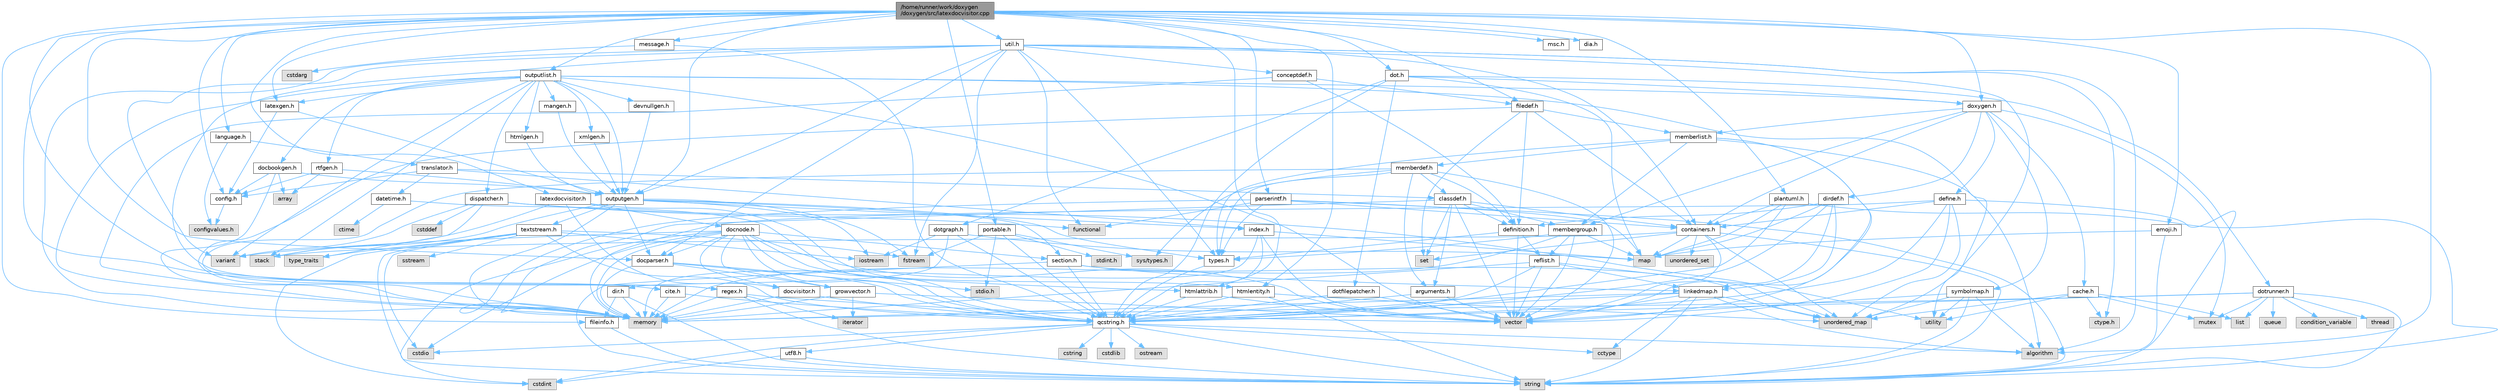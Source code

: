 digraph "/home/runner/work/doxygen/doxygen/src/latexdocvisitor.cpp"
{
 // INTERACTIVE_SVG=YES
 // LATEX_PDF_SIZE
  bgcolor="transparent";
  edge [fontname=Helvetica,fontsize=10,labelfontname=Helvetica,labelfontsize=10];
  node [fontname=Helvetica,fontsize=10,shape=box,height=0.2,width=0.4];
  Node1 [id="Node000001",label="/home/runner/work/doxygen\l/doxygen/src/latexdocvisitor.cpp",height=0.2,width=0.4,color="gray40", fillcolor="grey60", style="filled", fontcolor="black",tooltip=" "];
  Node1 -> Node2 [id="edge1_Node000001_Node000002",color="steelblue1",style="solid",tooltip=" "];
  Node2 [id="Node000002",label="algorithm",height=0.2,width=0.4,color="grey60", fillcolor="#E0E0E0", style="filled",tooltip=" "];
  Node1 -> Node3 [id="edge2_Node000001_Node000003",color="steelblue1",style="solid",tooltip=" "];
  Node3 [id="Node000003",label="htmlattrib.h",height=0.2,width=0.4,color="grey40", fillcolor="white", style="filled",URL="$d0/d73/htmlattrib_8h.html",tooltip=" "];
  Node3 -> Node4 [id="edge3_Node000003_Node000004",color="steelblue1",style="solid",tooltip=" "];
  Node4 [id="Node000004",label="vector",height=0.2,width=0.4,color="grey60", fillcolor="#E0E0E0", style="filled",tooltip=" "];
  Node3 -> Node5 [id="edge4_Node000003_Node000005",color="steelblue1",style="solid",tooltip=" "];
  Node5 [id="Node000005",label="qcstring.h",height=0.2,width=0.4,color="grey40", fillcolor="white", style="filled",URL="$d7/d5c/qcstring_8h.html",tooltip=" "];
  Node5 -> Node6 [id="edge5_Node000005_Node000006",color="steelblue1",style="solid",tooltip=" "];
  Node6 [id="Node000006",label="string",height=0.2,width=0.4,color="grey60", fillcolor="#E0E0E0", style="filled",tooltip=" "];
  Node5 -> Node2 [id="edge6_Node000005_Node000002",color="steelblue1",style="solid",tooltip=" "];
  Node5 -> Node7 [id="edge7_Node000005_Node000007",color="steelblue1",style="solid",tooltip=" "];
  Node7 [id="Node000007",label="cctype",height=0.2,width=0.4,color="grey60", fillcolor="#E0E0E0", style="filled",tooltip=" "];
  Node5 -> Node8 [id="edge8_Node000005_Node000008",color="steelblue1",style="solid",tooltip=" "];
  Node8 [id="Node000008",label="cstring",height=0.2,width=0.4,color="grey60", fillcolor="#E0E0E0", style="filled",tooltip=" "];
  Node5 -> Node9 [id="edge9_Node000005_Node000009",color="steelblue1",style="solid",tooltip=" "];
  Node9 [id="Node000009",label="cstdio",height=0.2,width=0.4,color="grey60", fillcolor="#E0E0E0", style="filled",tooltip=" "];
  Node5 -> Node10 [id="edge10_Node000005_Node000010",color="steelblue1",style="solid",tooltip=" "];
  Node10 [id="Node000010",label="cstdlib",height=0.2,width=0.4,color="grey60", fillcolor="#E0E0E0", style="filled",tooltip=" "];
  Node5 -> Node11 [id="edge11_Node000005_Node000011",color="steelblue1",style="solid",tooltip=" "];
  Node11 [id="Node000011",label="cstdint",height=0.2,width=0.4,color="grey60", fillcolor="#E0E0E0", style="filled",tooltip=" "];
  Node5 -> Node12 [id="edge12_Node000005_Node000012",color="steelblue1",style="solid",tooltip=" "];
  Node12 [id="Node000012",label="ostream",height=0.2,width=0.4,color="grey60", fillcolor="#E0E0E0", style="filled",tooltip=" "];
  Node5 -> Node13 [id="edge13_Node000005_Node000013",color="steelblue1",style="solid",tooltip=" "];
  Node13 [id="Node000013",label="utf8.h",height=0.2,width=0.4,color="grey40", fillcolor="white", style="filled",URL="$db/d7c/utf8_8h.html",tooltip="Various UTF8 related helper functions."];
  Node13 -> Node11 [id="edge14_Node000013_Node000011",color="steelblue1",style="solid",tooltip=" "];
  Node13 -> Node6 [id="edge15_Node000013_Node000006",color="steelblue1",style="solid",tooltip=" "];
  Node1 -> Node14 [id="edge16_Node000001_Node000014",color="steelblue1",style="solid",tooltip=" "];
  Node14 [id="Node000014",label="latexdocvisitor.h",height=0.2,width=0.4,color="grey40", fillcolor="white", style="filled",URL="$d8/d99/latexdocvisitor_8h.html",tooltip=" "];
  Node14 -> Node15 [id="edge17_Node000014_Node000015",color="steelblue1",style="solid",tooltip=" "];
  Node15 [id="Node000015",label="stack",height=0.2,width=0.4,color="grey60", fillcolor="#E0E0E0", style="filled",tooltip=" "];
  Node14 -> Node5 [id="edge18_Node000014_Node000005",color="steelblue1",style="solid",tooltip=" "];
  Node14 -> Node16 [id="edge19_Node000014_Node000016",color="steelblue1",style="solid",tooltip=" "];
  Node16 [id="Node000016",label="docvisitor.h",height=0.2,width=0.4,color="grey40", fillcolor="white", style="filled",URL="$d2/d3c/docvisitor_8h.html",tooltip=" "];
  Node16 -> Node17 [id="edge20_Node000016_Node000017",color="steelblue1",style="solid",tooltip=" "];
  Node17 [id="Node000017",label="memory",height=0.2,width=0.4,color="grey60", fillcolor="#E0E0E0", style="filled",tooltip=" "];
  Node16 -> Node5 [id="edge21_Node000016_Node000005",color="steelblue1",style="solid",tooltip=" "];
  Node14 -> Node18 [id="edge22_Node000014_Node000018",color="steelblue1",style="solid",tooltip=" "];
  Node18 [id="Node000018",label="docnode.h",height=0.2,width=0.4,color="grey40", fillcolor="white", style="filled",URL="$de/d2b/docnode_8h.html",tooltip=" "];
  Node18 -> Node9 [id="edge23_Node000018_Node000009",color="steelblue1",style="solid",tooltip=" "];
  Node18 -> Node11 [id="edge24_Node000018_Node000011",color="steelblue1",style="solid",tooltip=" "];
  Node18 -> Node4 [id="edge25_Node000018_Node000004",color="steelblue1",style="solid",tooltip=" "];
  Node18 -> Node17 [id="edge26_Node000018_Node000017",color="steelblue1",style="solid",tooltip=" "];
  Node18 -> Node19 [id="edge27_Node000018_Node000019",color="steelblue1",style="solid",tooltip=" "];
  Node19 [id="Node000019",label="variant",height=0.2,width=0.4,color="grey60", fillcolor="#E0E0E0", style="filled",tooltip=" "];
  Node18 -> Node5 [id="edge28_Node000018_Node000005",color="steelblue1",style="solid",tooltip=" "];
  Node18 -> Node16 [id="edge29_Node000018_Node000016",color="steelblue1",style="solid",tooltip=" "];
  Node18 -> Node20 [id="edge30_Node000018_Node000020",color="steelblue1",style="solid",tooltip=" "];
  Node20 [id="Node000020",label="docparser.h",height=0.2,width=0.4,color="grey40", fillcolor="white", style="filled",URL="$de/d9c/docparser_8h.html",tooltip=" "];
  Node20 -> Node21 [id="edge31_Node000020_Node000021",color="steelblue1",style="solid",tooltip=" "];
  Node21 [id="Node000021",label="stdio.h",height=0.2,width=0.4,color="grey60", fillcolor="#E0E0E0", style="filled",tooltip=" "];
  Node20 -> Node17 [id="edge32_Node000020_Node000017",color="steelblue1",style="solid",tooltip=" "];
  Node20 -> Node5 [id="edge33_Node000020_Node000005",color="steelblue1",style="solid",tooltip=" "];
  Node20 -> Node22 [id="edge34_Node000020_Node000022",color="steelblue1",style="solid",tooltip=" "];
  Node22 [id="Node000022",label="growvector.h",height=0.2,width=0.4,color="grey40", fillcolor="white", style="filled",URL="$d7/d50/growvector_8h.html",tooltip=" "];
  Node22 -> Node4 [id="edge35_Node000022_Node000004",color="steelblue1",style="solid",tooltip=" "];
  Node22 -> Node17 [id="edge36_Node000022_Node000017",color="steelblue1",style="solid",tooltip=" "];
  Node22 -> Node23 [id="edge37_Node000022_Node000023",color="steelblue1",style="solid",tooltip=" "];
  Node23 [id="Node000023",label="iterator",height=0.2,width=0.4,color="grey60", fillcolor="#E0E0E0", style="filled",tooltip=" "];
  Node18 -> Node3 [id="edge38_Node000018_Node000003",color="steelblue1",style="solid",tooltip=" "];
  Node18 -> Node24 [id="edge39_Node000018_Node000024",color="steelblue1",style="solid",tooltip=" "];
  Node24 [id="Node000024",label="htmlentity.h",height=0.2,width=0.4,color="grey40", fillcolor="white", style="filled",URL="$db/dc6/htmlentity_8h.html",tooltip=" "];
  Node24 -> Node25 [id="edge40_Node000024_Node000025",color="steelblue1",style="solid",tooltip=" "];
  Node25 [id="Node000025",label="unordered_map",height=0.2,width=0.4,color="grey60", fillcolor="#E0E0E0", style="filled",tooltip=" "];
  Node24 -> Node6 [id="edge41_Node000024_Node000006",color="steelblue1",style="solid",tooltip=" "];
  Node24 -> Node5 [id="edge42_Node000024_Node000005",color="steelblue1",style="solid",tooltip=" "];
  Node18 -> Node22 [id="edge43_Node000018_Node000022",color="steelblue1",style="solid",tooltip=" "];
  Node18 -> Node26 [id="edge44_Node000018_Node000026",color="steelblue1",style="solid",tooltip=" "];
  Node26 [id="Node000026",label="section.h",height=0.2,width=0.4,color="grey40", fillcolor="white", style="filled",URL="$d1/d2a/section_8h.html",tooltip=" "];
  Node26 -> Node6 [id="edge45_Node000026_Node000006",color="steelblue1",style="solid",tooltip=" "];
  Node26 -> Node25 [id="edge46_Node000026_Node000025",color="steelblue1",style="solid",tooltip=" "];
  Node26 -> Node5 [id="edge47_Node000026_Node000005",color="steelblue1",style="solid",tooltip=" "];
  Node26 -> Node27 [id="edge48_Node000026_Node000027",color="steelblue1",style="solid",tooltip=" "];
  Node27 [id="Node000027",label="linkedmap.h",height=0.2,width=0.4,color="grey40", fillcolor="white", style="filled",URL="$da/de1/linkedmap_8h.html",tooltip=" "];
  Node27 -> Node25 [id="edge49_Node000027_Node000025",color="steelblue1",style="solid",tooltip=" "];
  Node27 -> Node4 [id="edge50_Node000027_Node000004",color="steelblue1",style="solid",tooltip=" "];
  Node27 -> Node17 [id="edge51_Node000027_Node000017",color="steelblue1",style="solid",tooltip=" "];
  Node27 -> Node6 [id="edge52_Node000027_Node000006",color="steelblue1",style="solid",tooltip=" "];
  Node27 -> Node2 [id="edge53_Node000027_Node000002",color="steelblue1",style="solid",tooltip=" "];
  Node27 -> Node7 [id="edge54_Node000027_Node000007",color="steelblue1",style="solid",tooltip=" "];
  Node27 -> Node5 [id="edge55_Node000027_Node000005",color="steelblue1",style="solid",tooltip=" "];
  Node1 -> Node28 [id="edge56_Node000001_Node000028",color="steelblue1",style="solid",tooltip=" "];
  Node28 [id="Node000028",label="latexgen.h",height=0.2,width=0.4,color="grey40", fillcolor="white", style="filled",URL="$d6/d9c/latexgen_8h.html",tooltip=" "];
  Node28 -> Node29 [id="edge57_Node000028_Node000029",color="steelblue1",style="solid",tooltip=" "];
  Node29 [id="Node000029",label="config.h",height=0.2,width=0.4,color="grey40", fillcolor="white", style="filled",URL="$db/d16/config_8h.html",tooltip=" "];
  Node29 -> Node30 [id="edge58_Node000029_Node000030",color="steelblue1",style="solid",tooltip=" "];
  Node30 [id="Node000030",label="configvalues.h",height=0.2,width=0.4,color="grey60", fillcolor="#E0E0E0", style="filled",tooltip=" "];
  Node28 -> Node31 [id="edge59_Node000028_Node000031",color="steelblue1",style="solid",tooltip=" "];
  Node31 [id="Node000031",label="outputgen.h",height=0.2,width=0.4,color="grey40", fillcolor="white", style="filled",URL="$df/d06/outputgen_8h.html",tooltip=" "];
  Node31 -> Node17 [id="edge60_Node000031_Node000017",color="steelblue1",style="solid",tooltip=" "];
  Node31 -> Node15 [id="edge61_Node000031_Node000015",color="steelblue1",style="solid",tooltip=" "];
  Node31 -> Node32 [id="edge62_Node000031_Node000032",color="steelblue1",style="solid",tooltip=" "];
  Node32 [id="Node000032",label="iostream",height=0.2,width=0.4,color="grey60", fillcolor="#E0E0E0", style="filled",tooltip=" "];
  Node31 -> Node33 [id="edge63_Node000031_Node000033",color="steelblue1",style="solid",tooltip=" "];
  Node33 [id="Node000033",label="fstream",height=0.2,width=0.4,color="grey60", fillcolor="#E0E0E0", style="filled",tooltip=" "];
  Node31 -> Node34 [id="edge64_Node000031_Node000034",color="steelblue1",style="solid",tooltip=" "];
  Node34 [id="Node000034",label="types.h",height=0.2,width=0.4,color="grey40", fillcolor="white", style="filled",URL="$d9/d49/types_8h.html",tooltip="This file contains a number of basic enums and types."];
  Node34 -> Node5 [id="edge65_Node000034_Node000005",color="steelblue1",style="solid",tooltip=" "];
  Node31 -> Node35 [id="edge66_Node000031_Node000035",color="steelblue1",style="solid",tooltip=" "];
  Node35 [id="Node000035",label="index.h",height=0.2,width=0.4,color="grey40", fillcolor="white", style="filled",URL="$d1/db5/index_8h.html",tooltip=" "];
  Node35 -> Node17 [id="edge67_Node000035_Node000017",color="steelblue1",style="solid",tooltip=" "];
  Node35 -> Node4 [id="edge68_Node000035_Node000004",color="steelblue1",style="solid",tooltip=" "];
  Node35 -> Node36 [id="edge69_Node000035_Node000036",color="steelblue1",style="solid",tooltip=" "];
  Node36 [id="Node000036",label="map",height=0.2,width=0.4,color="grey60", fillcolor="#E0E0E0", style="filled",tooltip=" "];
  Node35 -> Node5 [id="edge70_Node000035_Node000005",color="steelblue1",style="solid",tooltip=" "];
  Node31 -> Node26 [id="edge71_Node000031_Node000026",color="steelblue1",style="solid",tooltip=" "];
  Node31 -> Node37 [id="edge72_Node000031_Node000037",color="steelblue1",style="solid",tooltip=" "];
  Node37 [id="Node000037",label="textstream.h",height=0.2,width=0.4,color="grey40", fillcolor="white", style="filled",URL="$d4/d7d/textstream_8h.html",tooltip=" "];
  Node37 -> Node6 [id="edge73_Node000037_Node000006",color="steelblue1",style="solid",tooltip=" "];
  Node37 -> Node32 [id="edge74_Node000037_Node000032",color="steelblue1",style="solid",tooltip=" "];
  Node37 -> Node38 [id="edge75_Node000037_Node000038",color="steelblue1",style="solid",tooltip=" "];
  Node38 [id="Node000038",label="sstream",height=0.2,width=0.4,color="grey60", fillcolor="#E0E0E0", style="filled",tooltip=" "];
  Node37 -> Node11 [id="edge76_Node000037_Node000011",color="steelblue1",style="solid",tooltip=" "];
  Node37 -> Node9 [id="edge77_Node000037_Node000009",color="steelblue1",style="solid",tooltip=" "];
  Node37 -> Node33 [id="edge78_Node000037_Node000033",color="steelblue1",style="solid",tooltip=" "];
  Node37 -> Node39 [id="edge79_Node000037_Node000039",color="steelblue1",style="solid",tooltip=" "];
  Node39 [id="Node000039",label="type_traits",height=0.2,width=0.4,color="grey60", fillcolor="#E0E0E0", style="filled",tooltip=" "];
  Node37 -> Node5 [id="edge80_Node000037_Node000005",color="steelblue1",style="solid",tooltip=" "];
  Node31 -> Node20 [id="edge81_Node000031_Node000020",color="steelblue1",style="solid",tooltip=" "];
  Node1 -> Node20 [id="edge82_Node000001_Node000020",color="steelblue1",style="solid",tooltip=" "];
  Node1 -> Node40 [id="edge83_Node000001_Node000040",color="steelblue1",style="solid",tooltip=" "];
  Node40 [id="Node000040",label="language.h",height=0.2,width=0.4,color="grey40", fillcolor="white", style="filled",URL="$d8/dce/language_8h.html",tooltip=" "];
  Node40 -> Node41 [id="edge84_Node000040_Node000041",color="steelblue1",style="solid",tooltip=" "];
  Node41 [id="Node000041",label="translator.h",height=0.2,width=0.4,color="grey40", fillcolor="white", style="filled",URL="$d9/df1/translator_8h.html",tooltip=" "];
  Node41 -> Node42 [id="edge85_Node000041_Node000042",color="steelblue1",style="solid",tooltip=" "];
  Node42 [id="Node000042",label="classdef.h",height=0.2,width=0.4,color="grey40", fillcolor="white", style="filled",URL="$d1/da6/classdef_8h.html",tooltip=" "];
  Node42 -> Node17 [id="edge86_Node000042_Node000017",color="steelblue1",style="solid",tooltip=" "];
  Node42 -> Node4 [id="edge87_Node000042_Node000004",color="steelblue1",style="solid",tooltip=" "];
  Node42 -> Node43 [id="edge88_Node000042_Node000043",color="steelblue1",style="solid",tooltip=" "];
  Node43 [id="Node000043",label="set",height=0.2,width=0.4,color="grey60", fillcolor="#E0E0E0", style="filled",tooltip=" "];
  Node42 -> Node44 [id="edge89_Node000042_Node000044",color="steelblue1",style="solid",tooltip=" "];
  Node44 [id="Node000044",label="containers.h",height=0.2,width=0.4,color="grey40", fillcolor="white", style="filled",URL="$d5/d75/containers_8h.html",tooltip=" "];
  Node44 -> Node4 [id="edge90_Node000044_Node000004",color="steelblue1",style="solid",tooltip=" "];
  Node44 -> Node6 [id="edge91_Node000044_Node000006",color="steelblue1",style="solid",tooltip=" "];
  Node44 -> Node43 [id="edge92_Node000044_Node000043",color="steelblue1",style="solid",tooltip=" "];
  Node44 -> Node36 [id="edge93_Node000044_Node000036",color="steelblue1",style="solid",tooltip=" "];
  Node44 -> Node45 [id="edge94_Node000044_Node000045",color="steelblue1",style="solid",tooltip=" "];
  Node45 [id="Node000045",label="unordered_set",height=0.2,width=0.4,color="grey60", fillcolor="#E0E0E0", style="filled",tooltip=" "];
  Node44 -> Node25 [id="edge95_Node000044_Node000025",color="steelblue1",style="solid",tooltip=" "];
  Node44 -> Node15 [id="edge96_Node000044_Node000015",color="steelblue1",style="solid",tooltip=" "];
  Node42 -> Node46 [id="edge97_Node000042_Node000046",color="steelblue1",style="solid",tooltip=" "];
  Node46 [id="Node000046",label="definition.h",height=0.2,width=0.4,color="grey40", fillcolor="white", style="filled",URL="$df/da1/definition_8h.html",tooltip=" "];
  Node46 -> Node4 [id="edge98_Node000046_Node000004",color="steelblue1",style="solid",tooltip=" "];
  Node46 -> Node34 [id="edge99_Node000046_Node000034",color="steelblue1",style="solid",tooltip=" "];
  Node46 -> Node47 [id="edge100_Node000046_Node000047",color="steelblue1",style="solid",tooltip=" "];
  Node47 [id="Node000047",label="reflist.h",height=0.2,width=0.4,color="grey40", fillcolor="white", style="filled",URL="$d1/d02/reflist_8h.html",tooltip=" "];
  Node47 -> Node4 [id="edge101_Node000047_Node000004",color="steelblue1",style="solid",tooltip=" "];
  Node47 -> Node25 [id="edge102_Node000047_Node000025",color="steelblue1",style="solid",tooltip=" "];
  Node47 -> Node17 [id="edge103_Node000047_Node000017",color="steelblue1",style="solid",tooltip=" "];
  Node47 -> Node5 [id="edge104_Node000047_Node000005",color="steelblue1",style="solid",tooltip=" "];
  Node47 -> Node27 [id="edge105_Node000047_Node000027",color="steelblue1",style="solid",tooltip=" "];
  Node42 -> Node48 [id="edge106_Node000042_Node000048",color="steelblue1",style="solid",tooltip=" "];
  Node48 [id="Node000048",label="arguments.h",height=0.2,width=0.4,color="grey40", fillcolor="white", style="filled",URL="$df/d9b/arguments_8h.html",tooltip=" "];
  Node48 -> Node4 [id="edge107_Node000048_Node000004",color="steelblue1",style="solid",tooltip=" "];
  Node48 -> Node5 [id="edge108_Node000048_Node000005",color="steelblue1",style="solid",tooltip=" "];
  Node42 -> Node49 [id="edge109_Node000042_Node000049",color="steelblue1",style="solid",tooltip=" "];
  Node49 [id="Node000049",label="membergroup.h",height=0.2,width=0.4,color="grey40", fillcolor="white", style="filled",URL="$d9/d11/membergroup_8h.html",tooltip=" "];
  Node49 -> Node4 [id="edge110_Node000049_Node000004",color="steelblue1",style="solid",tooltip=" "];
  Node49 -> Node36 [id="edge111_Node000049_Node000036",color="steelblue1",style="solid",tooltip=" "];
  Node49 -> Node17 [id="edge112_Node000049_Node000017",color="steelblue1",style="solid",tooltip=" "];
  Node49 -> Node34 [id="edge113_Node000049_Node000034",color="steelblue1",style="solid",tooltip=" "];
  Node49 -> Node47 [id="edge114_Node000049_Node000047",color="steelblue1",style="solid",tooltip=" "];
  Node41 -> Node29 [id="edge115_Node000041_Node000029",color="steelblue1",style="solid",tooltip=" "];
  Node41 -> Node50 [id="edge116_Node000041_Node000050",color="steelblue1",style="solid",tooltip=" "];
  Node50 [id="Node000050",label="datetime.h",height=0.2,width=0.4,color="grey40", fillcolor="white", style="filled",URL="$de/d1b/datetime_8h.html",tooltip=" "];
  Node50 -> Node51 [id="edge117_Node000050_Node000051",color="steelblue1",style="solid",tooltip=" "];
  Node51 [id="Node000051",label="ctime",height=0.2,width=0.4,color="grey60", fillcolor="#E0E0E0", style="filled",tooltip=" "];
  Node50 -> Node5 [id="edge118_Node000050_Node000005",color="steelblue1",style="solid",tooltip=" "];
  Node41 -> Node35 [id="edge119_Node000041_Node000035",color="steelblue1",style="solid",tooltip=" "];
  Node40 -> Node30 [id="edge120_Node000040_Node000030",color="steelblue1",style="solid",tooltip=" "];
  Node1 -> Node52 [id="edge121_Node000001_Node000052",color="steelblue1",style="solid",tooltip=" "];
  Node52 [id="Node000052",label="doxygen.h",height=0.2,width=0.4,color="grey40", fillcolor="white", style="filled",URL="$d1/da1/doxygen_8h.html",tooltip=" "];
  Node52 -> Node53 [id="edge122_Node000052_Node000053",color="steelblue1",style="solid",tooltip=" "];
  Node53 [id="Node000053",label="mutex",height=0.2,width=0.4,color="grey60", fillcolor="#E0E0E0", style="filled",tooltip=" "];
  Node52 -> Node44 [id="edge123_Node000052_Node000044",color="steelblue1",style="solid",tooltip=" "];
  Node52 -> Node49 [id="edge124_Node000052_Node000049",color="steelblue1",style="solid",tooltip=" "];
  Node52 -> Node54 [id="edge125_Node000052_Node000054",color="steelblue1",style="solid",tooltip=" "];
  Node54 [id="Node000054",label="dirdef.h",height=0.2,width=0.4,color="grey40", fillcolor="white", style="filled",URL="$d6/d15/dirdef_8h.html",tooltip=" "];
  Node54 -> Node4 [id="edge126_Node000054_Node000004",color="steelblue1",style="solid",tooltip=" "];
  Node54 -> Node36 [id="edge127_Node000054_Node000036",color="steelblue1",style="solid",tooltip=" "];
  Node54 -> Node5 [id="edge128_Node000054_Node000005",color="steelblue1",style="solid",tooltip=" "];
  Node54 -> Node27 [id="edge129_Node000054_Node000027",color="steelblue1",style="solid",tooltip=" "];
  Node54 -> Node46 [id="edge130_Node000054_Node000046",color="steelblue1",style="solid",tooltip=" "];
  Node52 -> Node55 [id="edge131_Node000052_Node000055",color="steelblue1",style="solid",tooltip=" "];
  Node55 [id="Node000055",label="memberlist.h",height=0.2,width=0.4,color="grey40", fillcolor="white", style="filled",URL="$dd/d78/memberlist_8h.html",tooltip=" "];
  Node55 -> Node4 [id="edge132_Node000055_Node000004",color="steelblue1",style="solid",tooltip=" "];
  Node55 -> Node2 [id="edge133_Node000055_Node000002",color="steelblue1",style="solid",tooltip=" "];
  Node55 -> Node56 [id="edge134_Node000055_Node000056",color="steelblue1",style="solid",tooltip=" "];
  Node56 [id="Node000056",label="memberdef.h",height=0.2,width=0.4,color="grey40", fillcolor="white", style="filled",URL="$d4/d46/memberdef_8h.html",tooltip=" "];
  Node56 -> Node4 [id="edge135_Node000056_Node000004",color="steelblue1",style="solid",tooltip=" "];
  Node56 -> Node17 [id="edge136_Node000056_Node000017",color="steelblue1",style="solid",tooltip=" "];
  Node56 -> Node57 [id="edge137_Node000056_Node000057",color="steelblue1",style="solid",tooltip=" "];
  Node57 [id="Node000057",label="sys/types.h",height=0.2,width=0.4,color="grey60", fillcolor="#E0E0E0", style="filled",tooltip=" "];
  Node56 -> Node34 [id="edge138_Node000056_Node000034",color="steelblue1",style="solid",tooltip=" "];
  Node56 -> Node46 [id="edge139_Node000056_Node000046",color="steelblue1",style="solid",tooltip=" "];
  Node56 -> Node48 [id="edge140_Node000056_Node000048",color="steelblue1",style="solid",tooltip=" "];
  Node56 -> Node42 [id="edge141_Node000056_Node000042",color="steelblue1",style="solid",tooltip=" "];
  Node55 -> Node27 [id="edge142_Node000055_Node000027",color="steelblue1",style="solid",tooltip=" "];
  Node55 -> Node34 [id="edge143_Node000055_Node000034",color="steelblue1",style="solid",tooltip=" "];
  Node55 -> Node49 [id="edge144_Node000055_Node000049",color="steelblue1",style="solid",tooltip=" "];
  Node52 -> Node58 [id="edge145_Node000052_Node000058",color="steelblue1",style="solid",tooltip=" "];
  Node58 [id="Node000058",label="define.h",height=0.2,width=0.4,color="grey40", fillcolor="white", style="filled",URL="$df/d67/define_8h.html",tooltip=" "];
  Node58 -> Node4 [id="edge146_Node000058_Node000004",color="steelblue1",style="solid",tooltip=" "];
  Node58 -> Node17 [id="edge147_Node000058_Node000017",color="steelblue1",style="solid",tooltip=" "];
  Node58 -> Node6 [id="edge148_Node000058_Node000006",color="steelblue1",style="solid",tooltip=" "];
  Node58 -> Node25 [id="edge149_Node000058_Node000025",color="steelblue1",style="solid",tooltip=" "];
  Node58 -> Node5 [id="edge150_Node000058_Node000005",color="steelblue1",style="solid",tooltip=" "];
  Node58 -> Node44 [id="edge151_Node000058_Node000044",color="steelblue1",style="solid",tooltip=" "];
  Node52 -> Node59 [id="edge152_Node000052_Node000059",color="steelblue1",style="solid",tooltip=" "];
  Node59 [id="Node000059",label="cache.h",height=0.2,width=0.4,color="grey40", fillcolor="white", style="filled",URL="$d3/d26/cache_8h.html",tooltip=" "];
  Node59 -> Node60 [id="edge153_Node000059_Node000060",color="steelblue1",style="solid",tooltip=" "];
  Node60 [id="Node000060",label="list",height=0.2,width=0.4,color="grey60", fillcolor="#E0E0E0", style="filled",tooltip=" "];
  Node59 -> Node25 [id="edge154_Node000059_Node000025",color="steelblue1",style="solid",tooltip=" "];
  Node59 -> Node53 [id="edge155_Node000059_Node000053",color="steelblue1",style="solid",tooltip=" "];
  Node59 -> Node61 [id="edge156_Node000059_Node000061",color="steelblue1",style="solid",tooltip=" "];
  Node61 [id="Node000061",label="utility",height=0.2,width=0.4,color="grey60", fillcolor="#E0E0E0", style="filled",tooltip=" "];
  Node59 -> Node62 [id="edge157_Node000059_Node000062",color="steelblue1",style="solid",tooltip=" "];
  Node62 [id="Node000062",label="ctype.h",height=0.2,width=0.4,color="grey60", fillcolor="#E0E0E0", style="filled",tooltip=" "];
  Node52 -> Node63 [id="edge158_Node000052_Node000063",color="steelblue1",style="solid",tooltip=" "];
  Node63 [id="Node000063",label="symbolmap.h",height=0.2,width=0.4,color="grey40", fillcolor="white", style="filled",URL="$d7/ddd/symbolmap_8h.html",tooltip=" "];
  Node63 -> Node2 [id="edge159_Node000063_Node000002",color="steelblue1",style="solid",tooltip=" "];
  Node63 -> Node25 [id="edge160_Node000063_Node000025",color="steelblue1",style="solid",tooltip=" "];
  Node63 -> Node4 [id="edge161_Node000063_Node000004",color="steelblue1",style="solid",tooltip=" "];
  Node63 -> Node6 [id="edge162_Node000063_Node000006",color="steelblue1",style="solid",tooltip=" "];
  Node63 -> Node61 [id="edge163_Node000063_Node000061",color="steelblue1",style="solid",tooltip=" "];
  Node1 -> Node31 [id="edge164_Node000001_Node000031",color="steelblue1",style="solid",tooltip=" "];
  Node1 -> Node64 [id="edge165_Node000001_Node000064",color="steelblue1",style="solid",tooltip=" "];
  Node64 [id="Node000064",label="outputlist.h",height=0.2,width=0.4,color="grey40", fillcolor="white", style="filled",URL="$d2/db9/outputlist_8h.html",tooltip=" "];
  Node64 -> Node61 [id="edge166_Node000064_Node000061",color="steelblue1",style="solid",tooltip=" "];
  Node64 -> Node4 [id="edge167_Node000064_Node000004",color="steelblue1",style="solid",tooltip=" "];
  Node64 -> Node17 [id="edge168_Node000064_Node000017",color="steelblue1",style="solid",tooltip=" "];
  Node64 -> Node19 [id="edge169_Node000064_Node000019",color="steelblue1",style="solid",tooltip=" "];
  Node64 -> Node15 [id="edge170_Node000064_Node000015",color="steelblue1",style="solid",tooltip=" "];
  Node64 -> Node31 [id="edge171_Node000064_Node000031",color="steelblue1",style="solid",tooltip=" "];
  Node64 -> Node52 [id="edge172_Node000064_Node000052",color="steelblue1",style="solid",tooltip=" "];
  Node64 -> Node65 [id="edge173_Node000064_Node000065",color="steelblue1",style="solid",tooltip=" "];
  Node65 [id="Node000065",label="dispatcher.h",height=0.2,width=0.4,color="grey40", fillcolor="white", style="filled",URL="$da/d73/dispatcher_8h.html",tooltip=" "];
  Node65 -> Node66 [id="edge174_Node000065_Node000066",color="steelblue1",style="solid",tooltip=" "];
  Node66 [id="Node000066",label="cstddef",height=0.2,width=0.4,color="grey60", fillcolor="#E0E0E0", style="filled",tooltip=" "];
  Node65 -> Node61 [id="edge175_Node000065_Node000061",color="steelblue1",style="solid",tooltip=" "];
  Node65 -> Node67 [id="edge176_Node000065_Node000067",color="steelblue1",style="solid",tooltip=" "];
  Node67 [id="Node000067",label="functional",height=0.2,width=0.4,color="grey60", fillcolor="#E0E0E0", style="filled",tooltip=" "];
  Node65 -> Node19 [id="edge177_Node000065_Node000019",color="steelblue1",style="solid",tooltip=" "];
  Node65 -> Node39 [id="edge178_Node000065_Node000039",color="steelblue1",style="solid",tooltip=" "];
  Node64 -> Node68 [id="edge179_Node000064_Node000068",color="steelblue1",style="solid",tooltip=" "];
  Node68 [id="Node000068",label="htmlgen.h",height=0.2,width=0.4,color="grey40", fillcolor="white", style="filled",URL="$d8/d56/htmlgen_8h.html",tooltip=" "];
  Node68 -> Node31 [id="edge180_Node000068_Node000031",color="steelblue1",style="solid",tooltip=" "];
  Node64 -> Node28 [id="edge181_Node000064_Node000028",color="steelblue1",style="solid",tooltip=" "];
  Node64 -> Node69 [id="edge182_Node000064_Node000069",color="steelblue1",style="solid",tooltip=" "];
  Node69 [id="Node000069",label="rtfgen.h",height=0.2,width=0.4,color="grey40", fillcolor="white", style="filled",URL="$d4/daa/rtfgen_8h.html",tooltip=" "];
  Node69 -> Node70 [id="edge183_Node000069_Node000070",color="steelblue1",style="solid",tooltip=" "];
  Node70 [id="Node000070",label="array",height=0.2,width=0.4,color="grey60", fillcolor="#E0E0E0", style="filled",tooltip=" "];
  Node69 -> Node29 [id="edge184_Node000069_Node000029",color="steelblue1",style="solid",tooltip=" "];
  Node69 -> Node31 [id="edge185_Node000069_Node000031",color="steelblue1",style="solid",tooltip=" "];
  Node64 -> Node71 [id="edge186_Node000064_Node000071",color="steelblue1",style="solid",tooltip=" "];
  Node71 [id="Node000071",label="mangen.h",height=0.2,width=0.4,color="grey40", fillcolor="white", style="filled",URL="$da/dc0/mangen_8h.html",tooltip=" "];
  Node71 -> Node31 [id="edge187_Node000071_Node000031",color="steelblue1",style="solid",tooltip=" "];
  Node64 -> Node72 [id="edge188_Node000064_Node000072",color="steelblue1",style="solid",tooltip=" "];
  Node72 [id="Node000072",label="docbookgen.h",height=0.2,width=0.4,color="grey40", fillcolor="white", style="filled",URL="$de/dea/docbookgen_8h.html",tooltip=" "];
  Node72 -> Node17 [id="edge189_Node000072_Node000017",color="steelblue1",style="solid",tooltip=" "];
  Node72 -> Node70 [id="edge190_Node000072_Node000070",color="steelblue1",style="solid",tooltip=" "];
  Node72 -> Node29 [id="edge191_Node000072_Node000029",color="steelblue1",style="solid",tooltip=" "];
  Node72 -> Node31 [id="edge192_Node000072_Node000031",color="steelblue1",style="solid",tooltip=" "];
  Node64 -> Node73 [id="edge193_Node000064_Node000073",color="steelblue1",style="solid",tooltip=" "];
  Node73 [id="Node000073",label="xmlgen.h",height=0.2,width=0.4,color="grey40", fillcolor="white", style="filled",URL="$d9/d67/xmlgen_8h.html",tooltip=" "];
  Node73 -> Node31 [id="edge194_Node000073_Node000031",color="steelblue1",style="solid",tooltip=" "];
  Node64 -> Node74 [id="edge195_Node000064_Node000074",color="steelblue1",style="solid",tooltip=" "];
  Node74 [id="Node000074",label="devnullgen.h",height=0.2,width=0.4,color="grey40", fillcolor="white", style="filled",URL="$d8/de5/devnullgen_8h.html",tooltip=" "];
  Node74 -> Node31 [id="edge196_Node000074_Node000031",color="steelblue1",style="solid",tooltip=" "];
  Node1 -> Node75 [id="edge197_Node000001_Node000075",color="steelblue1",style="solid",tooltip=" "];
  Node75 [id="Node000075",label="dot.h",height=0.2,width=0.4,color="grey40", fillcolor="white", style="filled",URL="$d6/d4a/dot_8h.html",tooltip=" "];
  Node75 -> Node36 [id="edge198_Node000075_Node000036",color="steelblue1",style="solid",tooltip=" "];
  Node75 -> Node5 [id="edge199_Node000075_Node000005",color="steelblue1",style="solid",tooltip=" "];
  Node75 -> Node76 [id="edge200_Node000075_Node000076",color="steelblue1",style="solid",tooltip=" "];
  Node76 [id="Node000076",label="dotgraph.h",height=0.2,width=0.4,color="grey40", fillcolor="white", style="filled",URL="$d0/daa/dotgraph_8h.html",tooltip=" "];
  Node76 -> Node32 [id="edge201_Node000076_Node000032",color="steelblue1",style="solid",tooltip=" "];
  Node76 -> Node36 [id="edge202_Node000076_Node000036",color="steelblue1",style="solid",tooltip=" "];
  Node76 -> Node5 [id="edge203_Node000076_Node000005",color="steelblue1",style="solid",tooltip=" "];
  Node76 -> Node77 [id="edge204_Node000076_Node000077",color="steelblue1",style="solid",tooltip=" "];
  Node77 [id="Node000077",label="dir.h",height=0.2,width=0.4,color="grey40", fillcolor="white", style="filled",URL="$df/d9c/dir_8h.html",tooltip=" "];
  Node77 -> Node6 [id="edge205_Node000077_Node000006",color="steelblue1",style="solid",tooltip=" "];
  Node77 -> Node17 [id="edge206_Node000077_Node000017",color="steelblue1",style="solid",tooltip=" "];
  Node77 -> Node78 [id="edge207_Node000077_Node000078",color="steelblue1",style="solid",tooltip=" "];
  Node78 [id="Node000078",label="fileinfo.h",height=0.2,width=0.4,color="grey40", fillcolor="white", style="filled",URL="$df/d45/fileinfo_8h.html",tooltip=" "];
  Node78 -> Node6 [id="edge208_Node000078_Node000006",color="steelblue1",style="solid",tooltip=" "];
  Node75 -> Node79 [id="edge209_Node000075_Node000079",color="steelblue1",style="solid",tooltip=" "];
  Node79 [id="Node000079",label="dotfilepatcher.h",height=0.2,width=0.4,color="grey40", fillcolor="white", style="filled",URL="$d3/d38/dotfilepatcher_8h.html",tooltip=" "];
  Node79 -> Node4 [id="edge210_Node000079_Node000004",color="steelblue1",style="solid",tooltip=" "];
  Node79 -> Node5 [id="edge211_Node000079_Node000005",color="steelblue1",style="solid",tooltip=" "];
  Node75 -> Node80 [id="edge212_Node000075_Node000080",color="steelblue1",style="solid",tooltip=" "];
  Node80 [id="Node000080",label="dotrunner.h",height=0.2,width=0.4,color="grey40", fillcolor="white", style="filled",URL="$d2/dd1/dotrunner_8h.html",tooltip=" "];
  Node80 -> Node6 [id="edge213_Node000080_Node000006",color="steelblue1",style="solid",tooltip=" "];
  Node80 -> Node81 [id="edge214_Node000080_Node000081",color="steelblue1",style="solid",tooltip=" "];
  Node81 [id="Node000081",label="thread",height=0.2,width=0.4,color="grey60", fillcolor="#E0E0E0", style="filled",tooltip=" "];
  Node80 -> Node60 [id="edge215_Node000080_Node000060",color="steelblue1",style="solid",tooltip=" "];
  Node80 -> Node82 [id="edge216_Node000080_Node000082",color="steelblue1",style="solid",tooltip=" "];
  Node82 [id="Node000082",label="queue",height=0.2,width=0.4,color="grey60", fillcolor="#E0E0E0", style="filled",tooltip=" "];
  Node80 -> Node53 [id="edge217_Node000080_Node000053",color="steelblue1",style="solid",tooltip=" "];
  Node80 -> Node83 [id="edge218_Node000080_Node000083",color="steelblue1",style="solid",tooltip=" "];
  Node83 [id="Node000083",label="condition_variable",height=0.2,width=0.4,color="grey60", fillcolor="#E0E0E0", style="filled",tooltip=" "];
  Node80 -> Node17 [id="edge219_Node000080_Node000017",color="steelblue1",style="solid",tooltip=" "];
  Node80 -> Node5 [id="edge220_Node000080_Node000005",color="steelblue1",style="solid",tooltip=" "];
  Node75 -> Node52 [id="edge221_Node000075_Node000052",color="steelblue1",style="solid",tooltip=" "];
  Node1 -> Node84 [id="edge222_Node000001_Node000084",color="steelblue1",style="solid",tooltip=" "];
  Node84 [id="Node000084",label="util.h",height=0.2,width=0.4,color="grey40", fillcolor="white", style="filled",URL="$d8/d3c/util_8h.html",tooltip="A bunch of utility functions."];
  Node84 -> Node17 [id="edge223_Node000084_Node000017",color="steelblue1",style="solid",tooltip=" "];
  Node84 -> Node25 [id="edge224_Node000084_Node000025",color="steelblue1",style="solid",tooltip=" "];
  Node84 -> Node2 [id="edge225_Node000084_Node000002",color="steelblue1",style="solid",tooltip=" "];
  Node84 -> Node67 [id="edge226_Node000084_Node000067",color="steelblue1",style="solid",tooltip=" "];
  Node84 -> Node33 [id="edge227_Node000084_Node000033",color="steelblue1",style="solid",tooltip=" "];
  Node84 -> Node19 [id="edge228_Node000084_Node000019",color="steelblue1",style="solid",tooltip=" "];
  Node84 -> Node62 [id="edge229_Node000084_Node000062",color="steelblue1",style="solid",tooltip=" "];
  Node84 -> Node34 [id="edge230_Node000084_Node000034",color="steelblue1",style="solid",tooltip=" "];
  Node84 -> Node20 [id="edge231_Node000084_Node000020",color="steelblue1",style="solid",tooltip=" "];
  Node84 -> Node44 [id="edge232_Node000084_Node000044",color="steelblue1",style="solid",tooltip=" "];
  Node84 -> Node31 [id="edge233_Node000084_Node000031",color="steelblue1",style="solid",tooltip=" "];
  Node84 -> Node85 [id="edge234_Node000084_Node000085",color="steelblue1",style="solid",tooltip=" "];
  Node85 [id="Node000085",label="regex.h",height=0.2,width=0.4,color="grey40", fillcolor="white", style="filled",URL="$d1/d21/regex_8h.html",tooltip=" "];
  Node85 -> Node17 [id="edge235_Node000085_Node000017",color="steelblue1",style="solid",tooltip=" "];
  Node85 -> Node6 [id="edge236_Node000085_Node000006",color="steelblue1",style="solid",tooltip=" "];
  Node85 -> Node4 [id="edge237_Node000085_Node000004",color="steelblue1",style="solid",tooltip=" "];
  Node85 -> Node23 [id="edge238_Node000085_Node000023",color="steelblue1",style="solid",tooltip=" "];
  Node84 -> Node86 [id="edge239_Node000084_Node000086",color="steelblue1",style="solid",tooltip=" "];
  Node86 [id="Node000086",label="conceptdef.h",height=0.2,width=0.4,color="grey40", fillcolor="white", style="filled",URL="$da/df1/conceptdef_8h.html",tooltip=" "];
  Node86 -> Node17 [id="edge240_Node000086_Node000017",color="steelblue1",style="solid",tooltip=" "];
  Node86 -> Node46 [id="edge241_Node000086_Node000046",color="steelblue1",style="solid",tooltip=" "];
  Node86 -> Node87 [id="edge242_Node000086_Node000087",color="steelblue1",style="solid",tooltip=" "];
  Node87 [id="Node000087",label="filedef.h",height=0.2,width=0.4,color="grey40", fillcolor="white", style="filled",URL="$d4/d3a/filedef_8h.html",tooltip=" "];
  Node87 -> Node17 [id="edge243_Node000087_Node000017",color="steelblue1",style="solid",tooltip=" "];
  Node87 -> Node43 [id="edge244_Node000087_Node000043",color="steelblue1",style="solid",tooltip=" "];
  Node87 -> Node46 [id="edge245_Node000087_Node000046",color="steelblue1",style="solid",tooltip=" "];
  Node87 -> Node55 [id="edge246_Node000087_Node000055",color="steelblue1",style="solid",tooltip=" "];
  Node87 -> Node44 [id="edge247_Node000087_Node000044",color="steelblue1",style="solid",tooltip=" "];
  Node1 -> Node88 [id="edge248_Node000001_Node000088",color="steelblue1",style="solid",tooltip=" "];
  Node88 [id="Node000088",label="message.h",height=0.2,width=0.4,color="grey40", fillcolor="white", style="filled",URL="$d2/d0d/message_8h.html",tooltip=" "];
  Node88 -> Node89 [id="edge249_Node000088_Node000089",color="steelblue1",style="solid",tooltip=" "];
  Node89 [id="Node000089",label="cstdarg",height=0.2,width=0.4,color="grey60", fillcolor="#E0E0E0", style="filled",tooltip=" "];
  Node88 -> Node5 [id="edge250_Node000088_Node000005",color="steelblue1",style="solid",tooltip=" "];
  Node1 -> Node90 [id="edge251_Node000001_Node000090",color="steelblue1",style="solid",tooltip=" "];
  Node90 [id="Node000090",label="parserintf.h",height=0.2,width=0.4,color="grey40", fillcolor="white", style="filled",URL="$da/d55/parserintf_8h.html",tooltip=" "];
  Node90 -> Node67 [id="edge252_Node000090_Node000067",color="steelblue1",style="solid",tooltip=" "];
  Node90 -> Node17 [id="edge253_Node000090_Node000017",color="steelblue1",style="solid",tooltip=" "];
  Node90 -> Node36 [id="edge254_Node000090_Node000036",color="steelblue1",style="solid",tooltip=" "];
  Node90 -> Node6 [id="edge255_Node000090_Node000006",color="steelblue1",style="solid",tooltip=" "];
  Node90 -> Node34 [id="edge256_Node000090_Node000034",color="steelblue1",style="solid",tooltip=" "];
  Node90 -> Node44 [id="edge257_Node000090_Node000044",color="steelblue1",style="solid",tooltip=" "];
  Node1 -> Node91 [id="edge258_Node000001_Node000091",color="steelblue1",style="solid",tooltip=" "];
  Node91 [id="Node000091",label="msc.h",height=0.2,width=0.4,color="grey40", fillcolor="white", style="filled",URL="$dc/d66/msc_8h.html",tooltip=" "];
  Node1 -> Node92 [id="edge259_Node000001_Node000092",color="steelblue1",style="solid",tooltip=" "];
  Node92 [id="Node000092",label="dia.h",height=0.2,width=0.4,color="grey40", fillcolor="white", style="filled",URL="$da/d49/dia_8h.html",tooltip=" "];
  Node1 -> Node93 [id="edge260_Node000001_Node000093",color="steelblue1",style="solid",tooltip=" "];
  Node93 [id="Node000093",label="cite.h",height=0.2,width=0.4,color="grey40", fillcolor="white", style="filled",URL="$d7/d69/cite_8h.html",tooltip=" "];
  Node93 -> Node17 [id="edge261_Node000093_Node000017",color="steelblue1",style="solid",tooltip=" "];
  Node93 -> Node5 [id="edge262_Node000093_Node000005",color="steelblue1",style="solid",tooltip=" "];
  Node1 -> Node87 [id="edge263_Node000001_Node000087",color="steelblue1",style="solid",tooltip=" "];
  Node1 -> Node29 [id="edge264_Node000001_Node000029",color="steelblue1",style="solid",tooltip=" "];
  Node1 -> Node24 [id="edge265_Node000001_Node000024",color="steelblue1",style="solid",tooltip=" "];
  Node1 -> Node94 [id="edge266_Node000001_Node000094",color="steelblue1",style="solid",tooltip=" "];
  Node94 [id="Node000094",label="emoji.h",height=0.2,width=0.4,color="grey40", fillcolor="white", style="filled",URL="$d6/dd3/emoji_8h.html",tooltip=" "];
  Node94 -> Node36 [id="edge267_Node000094_Node000036",color="steelblue1",style="solid",tooltip=" "];
  Node94 -> Node6 [id="edge268_Node000094_Node000006",color="steelblue1",style="solid",tooltip=" "];
  Node1 -> Node95 [id="edge269_Node000001_Node000095",color="steelblue1",style="solid",tooltip=" "];
  Node95 [id="Node000095",label="plantuml.h",height=0.2,width=0.4,color="grey40", fillcolor="white", style="filled",URL="$d3/dde/plantuml_8h.html",tooltip=" "];
  Node95 -> Node36 [id="edge270_Node000095_Node000036",color="steelblue1",style="solid",tooltip=" "];
  Node95 -> Node6 [id="edge271_Node000095_Node000006",color="steelblue1",style="solid",tooltip=" "];
  Node95 -> Node44 [id="edge272_Node000095_Node000044",color="steelblue1",style="solid",tooltip=" "];
  Node95 -> Node5 [id="edge273_Node000095_Node000005",color="steelblue1",style="solid",tooltip=" "];
  Node1 -> Node78 [id="edge274_Node000001_Node000078",color="steelblue1",style="solid",tooltip=" "];
  Node1 -> Node85 [id="edge275_Node000001_Node000085",color="steelblue1",style="solid",tooltip=" "];
  Node1 -> Node96 [id="edge276_Node000001_Node000096",color="steelblue1",style="solid",tooltip=" "];
  Node96 [id="Node000096",label="portable.h",height=0.2,width=0.4,color="grey40", fillcolor="white", style="filled",URL="$d2/de2/portable_8h.html",tooltip="Portable versions of functions that are platform dependent."];
  Node96 -> Node21 [id="edge277_Node000096_Node000021",color="steelblue1",style="solid",tooltip=" "];
  Node96 -> Node57 [id="edge278_Node000096_Node000057",color="steelblue1",style="solid",tooltip=" "];
  Node96 -> Node97 [id="edge279_Node000096_Node000097",color="steelblue1",style="solid",tooltip=" "];
  Node97 [id="Node000097",label="stdint.h",height=0.2,width=0.4,color="grey60", fillcolor="#E0E0E0", style="filled",tooltip=" "];
  Node96 -> Node33 [id="edge280_Node000096_Node000033",color="steelblue1",style="solid",tooltip=" "];
  Node96 -> Node5 [id="edge281_Node000096_Node000005",color="steelblue1",style="solid",tooltip=" "];
}
